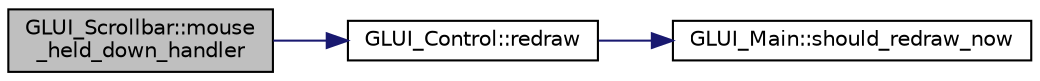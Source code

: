 digraph "GLUI_Scrollbar::mouse_held_down_handler"
{
  edge [fontname="Helvetica",fontsize="10",labelfontname="Helvetica",labelfontsize="10"];
  node [fontname="Helvetica",fontsize="10",shape=record];
  rankdir="LR";
  Node1 [label="GLUI_Scrollbar::mouse\l_held_down_handler",height=0.2,width=0.4,color="black", fillcolor="grey75", style="filled", fontcolor="black"];
  Node1 -> Node2 [color="midnightblue",fontsize="10",style="solid",fontname="Helvetica"];
  Node2 [label="GLUI_Control::redraw",height=0.2,width=0.4,color="black", fillcolor="white", style="filled",URL="$class_g_l_u_i___control.html#a7777125cd866884377899df625bad6cd"];
  Node2 -> Node3 [color="midnightblue",fontsize="10",style="solid",fontname="Helvetica"];
  Node3 [label="GLUI_Main::should_redraw_now",height=0.2,width=0.4,color="black", fillcolor="white", style="filled",URL="$class_g_l_u_i___main.html#a838a093d3748a6a6434f5e3a62d29c79"];
}
